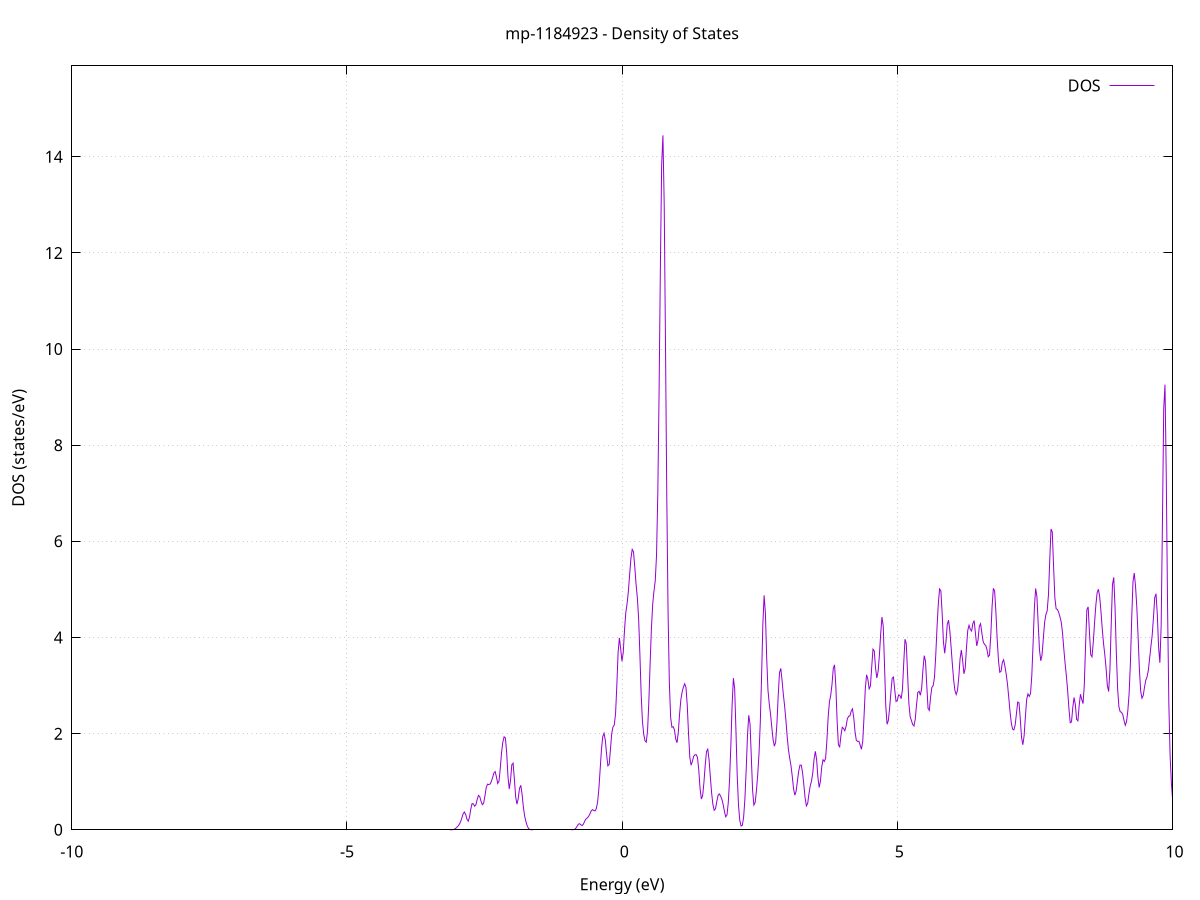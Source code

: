 set title 'mp-1184923 - Density of States'
set xlabel 'Energy (eV)'
set ylabel 'DOS (states/eV)'
set grid
set xrange [-10:10]
set yrange [0:15.890]
set xzeroaxis lt -1
set terminal png size 800,600
set output 'mp-1184923_dos_gnuplot.png'
plot '-' using 1:2 with lines title 'DOS'
-34.073300 0.000000
-34.050100 0.000000
-34.026800 0.000000
-34.003500 0.000000
-33.980300 0.000000
-33.957000 0.000000
-33.933700 0.000000
-33.910400 0.000000
-33.887200 0.000000
-33.863900 0.000000
-33.840600 0.000000
-33.817400 0.000000
-33.794100 0.000000
-33.770800 0.000000
-33.747500 0.000000
-33.724300 0.000000
-33.701000 0.000000
-33.677700 0.000000
-33.654500 0.000000
-33.631200 0.000000
-33.607900 0.000000
-33.584600 0.000000
-33.561400 0.000000
-33.538100 0.000000
-33.514800 0.000000
-33.491600 0.000000
-33.468300 0.000000
-33.445000 0.000000
-33.421700 0.000000
-33.398500 0.000000
-33.375200 0.000000
-33.351900 0.000000
-33.328700 0.000000
-33.305400 0.000000
-33.282100 0.000000
-33.258800 0.000000
-33.235600 0.000000
-33.212300 0.000000
-33.189000 0.000000
-33.165700 0.000000
-33.142500 0.000000
-33.119200 0.000000
-33.095900 0.000000
-33.072700 0.000000
-33.049400 0.000000
-33.026100 0.000000
-33.002800 0.000000
-32.979600 0.000000
-32.956300 0.000000
-32.933000 0.000000
-32.909800 0.000000
-32.886500 0.000000
-32.863200 0.000000
-32.839900 0.000000
-32.816700 0.000000
-32.793400 0.000000
-32.770100 0.000000
-32.746900 0.000000
-32.723600 0.000000
-32.700300 0.000000
-32.677000 0.000000
-32.653800 0.000000
-32.630500 0.000000
-32.607200 0.000000
-32.584000 0.000000
-32.560700 0.000000
-32.537400 0.000000
-32.514100 0.000000
-32.490900 0.000000
-32.467600 0.000000
-32.444300 0.000000
-32.421100 0.000000
-32.397800 0.000000
-32.374500 0.000000
-32.351200 0.000000
-32.328000 0.000000
-32.304700 0.000000
-32.281400 0.000000
-32.258100 0.000000
-32.234900 0.000000
-32.211600 0.000000
-32.188300 0.000000
-32.165100 0.000000
-32.141800 0.000000
-32.118500 0.000200
-32.095200 0.004000
-32.072000 0.048000
-32.048700 0.376000
-32.025400 1.935800
-32.002200 6.555700
-31.978900 14.638100
-31.955600 21.727000
-31.932300 22.174100
-31.909100 17.623600
-31.885800 14.193100
-31.862500 12.580100
-31.839300 9.540900
-31.816000 5.140500
-31.792700 1.855400
-31.769400 0.442200
-31.746200 0.069300
-31.722900 0.007100
-31.699600 0.000500
-31.676400 0.000000
-31.653100 0.000000
-31.629800 0.000000
-31.606500 0.000000
-31.583300 0.000000
-31.560000 0.000000
-31.536700 0.000000
-31.513500 0.000000
-31.490200 0.000000
-31.466900 0.000000
-31.443600 0.000000
-31.420400 0.000000
-31.397100 0.000000
-31.373800 0.000000
-31.350600 0.000000
-31.327300 0.000000
-31.304000 0.000000
-31.280700 0.000000
-31.257500 0.000000
-31.234200 0.000000
-31.210900 0.000000
-31.187600 0.000000
-31.164400 0.000000
-31.141100 0.000000
-31.117800 0.000000
-31.094600 0.000000
-31.071300 0.000100
-31.048000 0.002100
-31.024700 0.027200
-31.001500 0.232900
-30.978200 1.315000
-30.954900 4.912100
-30.931700 12.146600
-30.908400 19.895500
-30.885100 21.595500
-30.861800 15.567200
-30.838600 7.681200
-30.815300 3.661900
-30.792000 4.571700
-30.768800 8.330200
-30.745500 11.010100
-30.722200 9.649200
-30.698900 5.570400
-30.675700 2.116600
-30.652400 0.529000
-30.629100 0.086900
-30.605900 0.009400
-30.582600 0.000700
-30.559300 0.000000
-30.536000 0.000000
-30.512800 0.000000
-30.489500 0.000000
-30.466200 0.000000
-30.443000 0.000000
-30.419700 0.000000
-30.396400 0.000000
-30.373100 0.000000
-30.349900 0.000000
-30.326600 0.000000
-30.303300 0.000000
-30.280000 0.000000
-30.256800 0.000000
-30.233500 0.000000
-30.210200 0.000000
-30.187000 0.000000
-30.163700 0.000000
-30.140400 0.000000
-30.117100 0.000000
-30.093900 0.000000
-30.070600 0.000000
-30.047300 0.000000
-30.024100 0.000000
-30.000800 0.000000
-29.977500 0.000000
-29.954200 0.000000
-29.931000 0.000000
-29.907700 0.000000
-29.884400 0.000000
-29.861200 0.000000
-29.837900 0.000000
-29.814600 0.000000
-29.791300 0.000000
-29.768100 0.000000
-29.744800 0.000000
-29.721500 0.000000
-29.698300 0.000000
-29.675000 0.000000
-29.651700 0.000000
-29.628400 0.000000
-29.605200 0.000000
-29.581900 0.000000
-29.558600 0.000000
-29.535400 0.000000
-29.512100 0.000000
-29.488800 0.000000
-29.465500 0.000000
-29.442300 0.000000
-29.419000 0.000000
-29.395700 0.000000
-29.372500 0.000000
-29.349200 0.000000
-29.325900 0.000000
-29.302600 0.000000
-29.279400 0.000000
-29.256100 0.000000
-29.232800 0.000000
-29.209500 0.000000
-29.186300 0.000000
-29.163000 0.000000
-29.139700 0.000000
-29.116500 0.000000
-29.093200 0.000000
-29.069900 0.000000
-29.046600 0.000000
-29.023400 0.000000
-29.000100 0.000000
-28.976800 0.000000
-28.953600 0.000000
-28.930300 0.000000
-28.907000 0.000000
-28.883700 0.000000
-28.860500 0.000000
-28.837200 0.000000
-28.813900 0.000000
-28.790700 0.000000
-28.767400 0.000000
-28.744100 0.000000
-28.720800 0.000000
-28.697600 0.000000
-28.674300 0.000000
-28.651000 0.000000
-28.627800 0.000000
-28.604500 0.000000
-28.581200 0.000000
-28.557900 0.000000
-28.534700 0.000000
-28.511400 0.000000
-28.488100 0.000000
-28.464900 0.000000
-28.441600 0.000000
-28.418300 0.000000
-28.395000 0.000000
-28.371800 0.000000
-28.348500 0.000000
-28.325200 0.000000
-28.301900 0.000000
-28.278700 0.000000
-28.255400 0.000000
-28.232100 0.000000
-28.208900 0.000000
-28.185600 0.000000
-28.162300 0.000000
-28.139000 0.000000
-28.115800 0.000000
-28.092500 0.000000
-28.069200 0.000000
-28.046000 0.000000
-28.022700 0.000000
-27.999400 0.000000
-27.976100 0.000000
-27.952900 0.000000
-27.929600 0.000000
-27.906300 0.000000
-27.883100 0.000000
-27.859800 0.000000
-27.836500 0.000000
-27.813200 0.000000
-27.790000 0.000000
-27.766700 0.000000
-27.743400 0.000000
-27.720200 0.000000
-27.696900 0.000000
-27.673600 0.000000
-27.650300 0.000000
-27.627100 0.000000
-27.603800 0.000000
-27.580500 0.000000
-27.557300 0.000000
-27.534000 0.000000
-27.510700 0.000000
-27.487400 0.000000
-27.464200 0.000000
-27.440900 0.000000
-27.417600 0.000000
-27.394400 0.000000
-27.371100 0.000000
-27.347800 0.000000
-27.324500 0.000000
-27.301300 0.000000
-27.278000 0.000000
-27.254700 0.000000
-27.231400 0.000000
-27.208200 0.000000
-27.184900 0.000000
-27.161600 0.000000
-27.138400 0.000000
-27.115100 0.000000
-27.091800 0.000000
-27.068500 0.000000
-27.045300 0.000000
-27.022000 0.000000
-26.998700 0.000000
-26.975500 0.000000
-26.952200 0.000000
-26.928900 0.000000
-26.905600 0.000000
-26.882400 0.000000
-26.859100 0.000000
-26.835800 0.000000
-26.812600 0.000000
-26.789300 0.000000
-26.766000 0.000000
-26.742700 0.000000
-26.719500 0.000000
-26.696200 0.000000
-26.672900 0.000000
-26.649700 0.000000
-26.626400 0.000000
-26.603100 0.000000
-26.579800 0.000000
-26.556600 0.000000
-26.533300 0.000000
-26.510000 0.000000
-26.486800 0.000000
-26.463500 0.000000
-26.440200 0.000000
-26.416900 0.000000
-26.393700 0.000000
-26.370400 0.000000
-26.347100 0.000000
-26.323800 0.000000
-26.300600 0.000000
-26.277300 0.000000
-26.254000 0.000000
-26.230800 0.000000
-26.207500 0.000000
-26.184200 0.000000
-26.160900 0.000000
-26.137700 0.000000
-26.114400 0.000000
-26.091100 0.000000
-26.067900 0.000000
-26.044600 0.000000
-26.021300 0.000000
-25.998000 0.000000
-25.974800 0.000000
-25.951500 0.000000
-25.928200 0.000000
-25.905000 0.000000
-25.881700 0.000000
-25.858400 0.000000
-25.835100 0.000000
-25.811900 0.000000
-25.788600 0.000000
-25.765300 0.000000
-25.742100 0.000000
-25.718800 0.000000
-25.695500 0.000000
-25.672200 0.000000
-25.649000 0.000000
-25.625700 0.000000
-25.602400 0.000000
-25.579200 0.000000
-25.555900 0.000000
-25.532600 0.000000
-25.509300 0.000000
-25.486100 0.000000
-25.462800 0.000000
-25.439500 0.000000
-25.416300 0.000000
-25.393000 0.000000
-25.369700 0.000000
-25.346400 0.000000
-25.323200 0.000000
-25.299900 0.000000
-25.276600 0.000000
-25.253300 0.000000
-25.230100 0.000000
-25.206800 0.000000
-25.183500 0.000000
-25.160300 0.000000
-25.137000 0.000000
-25.113700 0.000000
-25.090400 0.000000
-25.067200 0.000000
-25.043900 0.000000
-25.020600 0.000000
-24.997400 0.000000
-24.974100 0.000000
-24.950800 0.000000
-24.927500 0.000000
-24.904300 0.000000
-24.881000 0.000000
-24.857700 0.000000
-24.834500 0.000000
-24.811200 0.000000
-24.787900 0.000000
-24.764600 0.000000
-24.741400 0.000000
-24.718100 0.000000
-24.694800 0.000000
-24.671600 0.000000
-24.648300 0.000000
-24.625000 0.000000
-24.601700 0.000000
-24.578500 0.000000
-24.555200 0.000000
-24.531900 0.000000
-24.508700 0.000000
-24.485400 0.000000
-24.462100 0.000000
-24.438800 0.000000
-24.415600 0.000000
-24.392300 0.000000
-24.369000 0.000000
-24.345700 0.000000
-24.322500 0.000000
-24.299200 0.000000
-24.275900 0.000000
-24.252700 0.000000
-24.229400 0.000000
-24.206100 0.000000
-24.182800 0.000000
-24.159600 0.000000
-24.136300 0.000000
-24.113000 0.000000
-24.089800 0.000000
-24.066500 0.000000
-24.043200 0.000000
-24.019900 0.000000
-23.996700 0.000000
-23.973400 0.000000
-23.950100 0.000000
-23.926900 0.000000
-23.903600 0.000000
-23.880300 0.000000
-23.857000 0.000000
-23.833800 0.000000
-23.810500 0.000000
-23.787200 0.000000
-23.764000 0.000000
-23.740700 0.000000
-23.717400 0.000000
-23.694100 0.000000
-23.670900 0.000000
-23.647600 0.000000
-23.624300 0.000000
-23.601100 0.000000
-23.577800 0.000000
-23.554500 0.000000
-23.531200 0.000000
-23.508000 0.000000
-23.484700 0.000000
-23.461400 0.000000
-23.438200 0.000000
-23.414900 0.000000
-23.391600 0.000000
-23.368300 0.000000
-23.345100 0.000000
-23.321800 0.000000
-23.298500 0.000000
-23.275200 0.000000
-23.252000 0.000000
-23.228700 0.000000
-23.205400 0.000000
-23.182200 0.000000
-23.158900 0.000000
-23.135600 0.000000
-23.112300 0.000000
-23.089100 0.000000
-23.065800 0.000000
-23.042500 0.000000
-23.019300 0.000000
-22.996000 0.000000
-22.972700 0.000000
-22.949400 0.000000
-22.926200 0.000000
-22.902900 0.000000
-22.879600 0.000000
-22.856400 0.000000
-22.833100 0.000000
-22.809800 0.000000
-22.786500 0.000000
-22.763300 0.000000
-22.740000 0.000000
-22.716700 0.000000
-22.693500 0.000000
-22.670200 0.000000
-22.646900 0.000000
-22.623600 0.000000
-22.600400 0.000000
-22.577100 0.000000
-22.553800 0.000000
-22.530600 0.000000
-22.507300 0.000000
-22.484000 0.000000
-22.460700 0.000000
-22.437500 0.000000
-22.414200 0.000000
-22.390900 0.000000
-22.367600 0.000000
-22.344400 0.000000
-22.321100 0.000000
-22.297800 0.000000
-22.274600 0.000000
-22.251300 0.000000
-22.228000 0.000000
-22.204700 0.000000
-22.181500 0.000000
-22.158200 0.000000
-22.134900 0.000000
-22.111700 0.000000
-22.088400 0.000000
-22.065100 0.000000
-22.041800 0.000000
-22.018600 0.000000
-21.995300 0.000000
-21.972000 0.000000
-21.948800 0.000000
-21.925500 0.000000
-21.902200 0.000000
-21.878900 0.000000
-21.855700 0.000000
-21.832400 0.000000
-21.809100 0.000000
-21.785900 0.000000
-21.762600 0.000000
-21.739300 0.000000
-21.716000 0.000000
-21.692800 0.000000
-21.669500 0.000000
-21.646200 0.000000
-21.623000 0.000000
-21.599700 0.000000
-21.576400 0.000000
-21.553100 0.000000
-21.529900 0.000000
-21.506600 0.000000
-21.483300 0.000000
-21.460100 0.000000
-21.436800 0.000000
-21.413500 0.000000
-21.390200 0.000000
-21.367000 0.000000
-21.343700 0.000000
-21.320400 0.000000
-21.297100 0.000000
-21.273900 0.000000
-21.250600 0.000000
-21.227300 0.000000
-21.204100 0.000000
-21.180800 0.000000
-21.157500 0.000000
-21.134200 0.000000
-21.111000 0.000000
-21.087700 0.000000
-21.064400 0.000000
-21.041200 0.000000
-21.017900 0.000000
-20.994600 0.000000
-20.971300 0.000000
-20.948100 0.000000
-20.924800 0.000000
-20.901500 0.000000
-20.878300 0.000000
-20.855000 0.000000
-20.831700 0.000000
-20.808400 0.000000
-20.785200 0.000000
-20.761900 0.000000
-20.738600 0.000000
-20.715400 0.000000
-20.692100 0.000000
-20.668800 0.000000
-20.645500 0.000000
-20.622300 0.000000
-20.599000 0.000000
-20.575700 0.000000
-20.552500 0.000000
-20.529200 0.000000
-20.505900 0.000000
-20.482600 0.000000
-20.459400 0.000000
-20.436100 0.000000
-20.412800 0.000000
-20.389500 0.000000
-20.366300 0.000000
-20.343000 0.000000
-20.319700 0.000000
-20.296500 0.000000
-20.273200 0.000000
-20.249900 0.000000
-20.226600 0.000000
-20.203400 0.000000
-20.180100 0.000000
-20.156800 0.000000
-20.133600 0.000000
-20.110300 0.000000
-20.087000 0.000000
-20.063700 0.000000
-20.040500 0.000000
-20.017200 0.000000
-19.993900 0.000000
-19.970700 0.000000
-19.947400 0.000000
-19.924100 0.000000
-19.900800 0.000000
-19.877600 0.000000
-19.854300 0.000000
-19.831000 0.000000
-19.807800 0.000000
-19.784500 0.000000
-19.761200 0.000000
-19.737900 0.000000
-19.714700 0.000000
-19.691400 0.000000
-19.668100 0.000000
-19.644900 0.000000
-19.621600 0.000000
-19.598300 0.000000
-19.575000 0.000000
-19.551800 0.000000
-19.528500 0.000000
-19.505200 0.000000
-19.482000 0.000000
-19.458700 0.000000
-19.435400 0.000000
-19.412100 0.000000
-19.388900 0.000000
-19.365600 0.000000
-19.342300 0.000000
-19.319000 0.000000
-19.295800 0.000000
-19.272500 0.000000
-19.249200 0.000000
-19.226000 0.000000
-19.202700 0.000000
-19.179400 0.000000
-19.156100 0.000000
-19.132900 0.000000
-19.109600 0.000000
-19.086300 0.000000
-19.063100 0.000000
-19.039800 0.000000
-19.016500 0.000000
-18.993200 0.000000
-18.970000 0.000000
-18.946700 0.000000
-18.923400 0.000000
-18.900200 0.000000
-18.876900 0.000000
-18.853600 0.000000
-18.830300 0.000000
-18.807100 0.000000
-18.783800 0.000000
-18.760500 0.000000
-18.737300 0.000000
-18.714000 0.000000
-18.690700 0.000000
-18.667400 0.000000
-18.644200 0.000000
-18.620900 0.000000
-18.597600 0.000000
-18.574400 0.000000
-18.551100 0.000000
-18.527800 0.000000
-18.504500 0.000000
-18.481300 0.000000
-18.458000 0.000000
-18.434700 0.000000
-18.411400 0.000000
-18.388200 0.000000
-18.364900 0.000000
-18.341600 0.000000
-18.318400 0.000000
-18.295100 0.000000
-18.271800 0.000000
-18.248500 0.000000
-18.225300 0.000000
-18.202000 0.000000
-18.178700 0.000000
-18.155500 0.000000
-18.132200 0.000000
-18.108900 0.000000
-18.085600 0.000000
-18.062400 0.000000
-18.039100 0.000000
-18.015800 0.000000
-17.992600 0.000000
-17.969300 0.000000
-17.946000 0.000000
-17.922700 0.000000
-17.899500 0.000000
-17.876200 0.000000
-17.852900 0.000000
-17.829700 0.000000
-17.806400 0.000000
-17.783100 0.000000
-17.759800 0.000000
-17.736600 0.000000
-17.713300 0.000000
-17.690000 0.000000
-17.666800 0.000000
-17.643500 0.000000
-17.620200 0.000000
-17.596900 0.000000
-17.573700 0.000000
-17.550400 0.000000
-17.527100 0.000000
-17.503900 0.000000
-17.480600 0.000000
-17.457300 0.000000
-17.434000 0.000000
-17.410800 0.000000
-17.387500 0.000000
-17.364200 0.000000
-17.340900 0.000000
-17.317700 0.000000
-17.294400 0.000000
-17.271100 0.000000
-17.247900 0.000000
-17.224600 0.000000
-17.201300 0.000000
-17.178000 0.000000
-17.154800 0.000000
-17.131500 0.000000
-17.108200 0.000000
-17.085000 0.000000
-17.061700 0.000000
-17.038400 0.000000
-17.015100 0.000000
-16.991900 0.000000
-16.968600 0.000000
-16.945300 0.000000
-16.922100 0.000000
-16.898800 0.000000
-16.875500 0.000000
-16.852200 0.000000
-16.829000 0.000000
-16.805700 0.000000
-16.782400 0.000000
-16.759200 0.000000
-16.735900 0.000000
-16.712600 0.000000
-16.689300 0.000000
-16.666100 0.000000
-16.642800 0.000000
-16.619500 0.000000
-16.596300 0.000000
-16.573000 0.000000
-16.549700 0.000000
-16.526400 0.000000
-16.503200 0.000000
-16.479900 0.000000
-16.456600 0.000000
-16.433300 0.000000
-16.410100 0.000000
-16.386800 0.000000
-16.363500 0.000000
-16.340300 0.000000
-16.317000 0.000000
-16.293700 0.000000
-16.270400 0.000000
-16.247200 0.000000
-16.223900 0.000000
-16.200600 0.000000
-16.177400 0.000000
-16.154100 0.000000
-16.130800 0.000000
-16.107500 0.000000
-16.084300 0.000000
-16.061000 0.000000
-16.037700 0.000000
-16.014500 0.000000
-15.991200 0.000000
-15.967900 0.000000
-15.944600 0.000000
-15.921400 0.000000
-15.898100 0.000000
-15.874800 0.000000
-15.851600 0.000000
-15.828300 0.000000
-15.805000 0.000000
-15.781700 0.000000
-15.758500 0.000000
-15.735200 0.000000
-15.711900 0.000000
-15.688700 0.000000
-15.665400 0.000000
-15.642100 0.000000
-15.618800 0.000000
-15.595600 0.000000
-15.572300 0.000000
-15.549000 0.000000
-15.525800 0.000000
-15.502500 0.000000
-15.479200 0.000000
-15.455900 0.000000
-15.432700 0.000000
-15.409400 0.000000
-15.386100 0.000000
-15.362800 0.000000
-15.339600 0.000000
-15.316300 0.000000
-15.293000 0.000000
-15.269800 0.000000
-15.246500 0.000000
-15.223200 0.000000
-15.199900 0.000000
-15.176700 0.000000
-15.153400 0.000000
-15.130100 0.000000
-15.106900 0.000000
-15.083600 0.000000
-15.060300 0.000000
-15.037000 0.000000
-15.013800 0.000000
-14.990500 0.000000
-14.967200 0.000000
-14.944000 0.000000
-14.920700 0.000000
-14.897400 0.000000
-14.874100 0.000000
-14.850900 0.000000
-14.827600 0.000000
-14.804300 0.000000
-14.781100 0.000000
-14.757800 0.000000
-14.734500 0.000000
-14.711200 0.000000
-14.688000 0.000700
-14.664700 0.008400
-14.641400 0.073400
-14.618200 0.439500
-14.594900 1.822500
-14.571600 5.303900
-14.548300 11.053000
-14.525100 17.128300
-14.501800 21.343900
-14.478500 24.626900
-14.455200 29.986900
-14.432000 37.102900
-14.408700 40.334000
-14.385400 35.106600
-14.362200 25.072300
-14.338900 18.636500
-14.315600 19.490600
-14.292300 24.425000
-14.269100 27.416800
-14.245800 23.839800
-14.222500 14.880100
-14.199300 6.389900
-14.176000 1.847500
-14.152700 0.356000
-14.129400 0.045500
-14.106200 0.003800
-14.082900 0.000200
-14.059600 0.000000
-14.036400 0.000000
-14.013100 0.000000
-13.989800 0.000000
-13.966500 0.000000
-13.943300 0.000000
-13.920000 0.000000
-13.896700 0.000000
-13.873500 0.000000
-13.850200 0.000000
-13.826900 0.000000
-13.803600 0.000000
-13.780400 0.000000
-13.757100 0.000000
-13.733800 0.000000
-13.710600 0.000000
-13.687300 0.000000
-13.664000 0.000000
-13.640700 0.000000
-13.617500 0.000000
-13.594200 0.000000
-13.570900 0.000000
-13.547700 0.000000
-13.524400 0.000000
-13.501100 0.000000
-13.477800 0.000000
-13.454600 0.000000
-13.431300 0.000000
-13.408000 0.000000
-13.384700 0.000000
-13.361500 0.000000
-13.338200 0.000000
-13.314900 0.000000
-13.291700 0.000000
-13.268400 0.000000
-13.245100 0.000000
-13.221800 0.000000
-13.198600 0.000000
-13.175300 0.000000
-13.152000 0.000000
-13.128800 0.000000
-13.105500 0.000000
-13.082200 0.000000
-13.058900 0.000000
-13.035700 0.000000
-13.012400 0.000000
-12.989100 0.000000
-12.965900 0.000000
-12.942600 0.000000
-12.919300 0.000000
-12.896000 0.000000
-12.872800 0.000000
-12.849500 0.000000
-12.826200 0.000000
-12.803000 0.000000
-12.779700 0.000000
-12.756400 0.000000
-12.733100 0.000000
-12.709900 0.000000
-12.686600 0.000000
-12.663300 0.000000
-12.640100 0.000000
-12.616800 0.000000
-12.593500 0.000000
-12.570200 0.000000
-12.547000 0.000000
-12.523700 0.000000
-12.500400 0.000000
-12.477100 0.000000
-12.453900 0.000000
-12.430600 0.000000
-12.407300 0.000000
-12.384100 0.000000
-12.360800 0.000000
-12.337500 0.000000
-12.314200 0.000000
-12.291000 0.000000
-12.267700 0.000000
-12.244400 0.000000
-12.221200 0.000000
-12.197900 0.000000
-12.174600 0.000000
-12.151300 0.000000
-12.128100 0.000000
-12.104800 0.000000
-12.081500 0.000000
-12.058300 0.000000
-12.035000 0.000000
-12.011700 0.000000
-11.988400 0.000000
-11.965200 0.000000
-11.941900 0.000000
-11.918600 0.000000
-11.895400 0.000000
-11.872100 0.000000
-11.848800 0.000000
-11.825500 0.000000
-11.802300 0.000000
-11.779000 0.000000
-11.755700 0.000000
-11.732500 0.000000
-11.709200 0.000000
-11.685900 0.000000
-11.662600 0.000000
-11.639400 0.000000
-11.616100 0.000000
-11.592800 0.000000
-11.569600 0.000000
-11.546300 0.000000
-11.523000 0.000000
-11.499700 0.000000
-11.476500 0.000000
-11.453200 0.000000
-11.429900 0.000000
-11.406600 0.000000
-11.383400 0.000000
-11.360100 0.000000
-11.336800 0.000000
-11.313600 0.000000
-11.290300 0.000000
-11.267000 0.000000
-11.243700 0.000000
-11.220500 0.000000
-11.197200 0.000000
-11.173900 0.000000
-11.150700 0.000000
-11.127400 0.000000
-11.104100 0.000000
-11.080800 0.000000
-11.057600 0.000000
-11.034300 0.000000
-11.011000 0.000000
-10.987800 0.000000
-10.964500 0.000000
-10.941200 0.000000
-10.917900 0.000000
-10.894700 0.000000
-10.871400 0.000000
-10.848100 0.000000
-10.824900 0.000000
-10.801600 0.000000
-10.778300 0.000000
-10.755000 0.000000
-10.731800 0.000000
-10.708500 0.000000
-10.685200 0.000000
-10.662000 0.000000
-10.638700 0.000000
-10.615400 0.000000
-10.592100 0.000000
-10.568900 0.000000
-10.545600 0.000000
-10.522300 0.000000
-10.499000 0.000000
-10.475800 0.000000
-10.452500 0.000000
-10.429200 0.000000
-10.406000 0.000000
-10.382700 0.000000
-10.359400 0.000000
-10.336100 0.000000
-10.312900 0.000000
-10.289600 0.000000
-10.266300 0.000000
-10.243100 0.000000
-10.219800 0.000000
-10.196500 0.000000
-10.173200 0.000000
-10.150000 0.000000
-10.126700 0.000000
-10.103400 0.000000
-10.080200 0.000000
-10.056900 0.000000
-10.033600 0.000000
-10.010300 0.000000
-9.987100 0.000000
-9.963800 0.000000
-9.940500 0.000000
-9.917300 0.000000
-9.894000 0.000000
-9.870700 0.000000
-9.847400 0.000000
-9.824200 0.000000
-9.800900 0.000000
-9.777600 0.000000
-9.754400 0.000000
-9.731100 0.000000
-9.707800 0.000000
-9.684500 0.000000
-9.661300 0.000000
-9.638000 0.000000
-9.614700 0.000000
-9.591500 0.000000
-9.568200 0.000000
-9.544900 0.000000
-9.521600 0.000000
-9.498400 0.000000
-9.475100 0.000000
-9.451800 0.000000
-9.428500 0.000000
-9.405300 0.000000
-9.382000 0.000000
-9.358700 0.000000
-9.335500 0.000000
-9.312200 0.000000
-9.288900 0.000000
-9.265600 0.000000
-9.242400 0.000000
-9.219100 0.000000
-9.195800 0.000000
-9.172600 0.000000
-9.149300 0.000000
-9.126000 0.000000
-9.102700 0.000000
-9.079500 0.000000
-9.056200 0.000000
-9.032900 0.000000
-9.009700 0.000000
-8.986400 0.000000
-8.963100 0.000000
-8.939800 0.000000
-8.916600 0.000000
-8.893300 0.000000
-8.870000 0.000000
-8.846800 0.000000
-8.823500 0.000000
-8.800200 0.000000
-8.776900 0.000000
-8.753700 0.000000
-8.730400 0.000000
-8.707100 0.000000
-8.683900 0.000000
-8.660600 0.000000
-8.637300 0.000000
-8.614000 0.000000
-8.590800 0.000000
-8.567500 0.000000
-8.544200 0.000000
-8.520900 0.000000
-8.497700 0.000000
-8.474400 0.000000
-8.451100 0.000000
-8.427900 0.000000
-8.404600 0.000000
-8.381300 0.000000
-8.358000 0.000000
-8.334800 0.000000
-8.311500 0.000000
-8.288200 0.000000
-8.265000 0.000000
-8.241700 0.000000
-8.218400 0.000000
-8.195100 0.000000
-8.171900 0.000000
-8.148600 0.000000
-8.125300 0.000000
-8.102100 0.000000
-8.078800 0.000000
-8.055500 0.000000
-8.032200 0.000000
-8.009000 0.000000
-7.985700 0.000000
-7.962400 0.000000
-7.939200 0.000000
-7.915900 0.000000
-7.892600 0.000000
-7.869300 0.000000
-7.846100 0.000000
-7.822800 0.000000
-7.799500 0.000000
-7.776300 0.000000
-7.753000 0.000000
-7.729700 0.000000
-7.706400 0.000000
-7.683200 0.000000
-7.659900 0.000000
-7.636600 0.000000
-7.613400 0.000000
-7.590100 0.000000
-7.566800 0.000000
-7.543500 0.000000
-7.520300 0.000000
-7.497000 0.000000
-7.473700 0.000000
-7.450400 0.000000
-7.427200 0.000000
-7.403900 0.000000
-7.380600 0.000000
-7.357400 0.000000
-7.334100 0.000000
-7.310800 0.000000
-7.287500 0.000000
-7.264300 0.000000
-7.241000 0.000000
-7.217700 0.000000
-7.194500 0.000000
-7.171200 0.000000
-7.147900 0.000000
-7.124600 0.000000
-7.101400 0.000000
-7.078100 0.000000
-7.054800 0.000000
-7.031600 0.000000
-7.008300 0.000000
-6.985000 0.000000
-6.961700 0.000000
-6.938500 0.000000
-6.915200 0.000000
-6.891900 0.000000
-6.868700 0.000000
-6.845400 0.000000
-6.822100 0.000000
-6.798800 0.000000
-6.775600 0.000000
-6.752300 0.000000
-6.729000 0.000000
-6.705800 0.000000
-6.682500 0.000000
-6.659200 0.000000
-6.635900 0.000000
-6.612700 0.000000
-6.589400 0.000000
-6.566100 0.000000
-6.542800 0.000000
-6.519600 0.000000
-6.496300 0.000000
-6.473000 0.000000
-6.449800 0.000000
-6.426500 0.000000
-6.403200 0.000000
-6.379900 0.000000
-6.356700 0.000000
-6.333400 0.000000
-6.310100 0.000000
-6.286900 0.000000
-6.263600 0.000000
-6.240300 0.000000
-6.217000 0.000000
-6.193800 0.000000
-6.170500 0.000000
-6.147200 0.000000
-6.124000 0.000000
-6.100700 0.000000
-6.077400 0.000000
-6.054100 0.000000
-6.030900 0.000000
-6.007600 0.000000
-5.984300 0.000000
-5.961100 0.000000
-5.937800 0.000000
-5.914500 0.000000
-5.891200 0.000000
-5.868000 0.000000
-5.844700 0.000000
-5.821400 0.000000
-5.798200 0.000000
-5.774900 0.000000
-5.751600 0.000000
-5.728300 0.000000
-5.705100 0.000000
-5.681800 0.000000
-5.658500 0.000000
-5.635300 0.000000
-5.612000 0.000000
-5.588700 0.000000
-5.565400 0.000000
-5.542200 0.000000
-5.518900 0.000000
-5.495600 0.000000
-5.472300 0.000000
-5.449100 0.000000
-5.425800 0.000000
-5.402500 0.000000
-5.379300 0.000000
-5.356000 0.000000
-5.332700 0.000000
-5.309400 0.000000
-5.286200 0.000000
-5.262900 0.000000
-5.239600 0.000000
-5.216400 0.000000
-5.193100 0.000000
-5.169800 0.000000
-5.146500 0.000000
-5.123300 0.000000
-5.100000 0.000000
-5.076700 0.000000
-5.053500 0.000000
-5.030200 0.000000
-5.006900 0.000000
-4.983600 0.000000
-4.960400 0.000000
-4.937100 0.000000
-4.913800 0.000000
-4.890600 0.000000
-4.867300 0.000000
-4.844000 0.000000
-4.820700 0.000000
-4.797500 0.000000
-4.774200 0.000000
-4.750900 0.000000
-4.727700 0.000000
-4.704400 0.000000
-4.681100 0.000000
-4.657800 0.000000
-4.634600 0.000000
-4.611300 0.000000
-4.588000 0.000000
-4.564700 0.000000
-4.541500 0.000000
-4.518200 0.000000
-4.494900 0.000000
-4.471700 0.000000
-4.448400 0.000000
-4.425100 0.000000
-4.401800 0.000000
-4.378600 0.000000
-4.355300 0.000000
-4.332000 0.000000
-4.308800 0.000000
-4.285500 0.000000
-4.262200 0.000000
-4.238900 0.000000
-4.215700 0.000000
-4.192400 0.000000
-4.169100 0.000000
-4.145900 0.000000
-4.122600 0.000000
-4.099300 0.000000
-4.076000 0.000000
-4.052800 0.000000
-4.029500 0.000000
-4.006200 0.000000
-3.983000 0.000000
-3.959700 0.000000
-3.936400 0.000000
-3.913100 0.000000
-3.889900 0.000000
-3.866600 0.000000
-3.843300 0.000000
-3.820100 0.000000
-3.796800 0.000000
-3.773500 0.000000
-3.750200 0.000000
-3.727000 0.000000
-3.703700 0.000000
-3.680400 0.000000
-3.657200 0.000000
-3.633900 0.000000
-3.610600 0.000000
-3.587300 0.000000
-3.564100 0.000000
-3.540800 0.000000
-3.517500 0.000000
-3.494200 0.000000
-3.471000 0.000000
-3.447700 0.000000
-3.424400 0.000000
-3.401200 0.000000
-3.377900 0.000000
-3.354600 0.000000
-3.331300 0.000000
-3.308100 0.000000
-3.284800 0.000000
-3.261500 0.000000
-3.238300 0.000000
-3.215000 0.000000
-3.191700 0.000000
-3.168400 0.000000
-3.145200 0.000000
-3.121900 0.000100
-3.098600 0.000500
-3.075400 0.002700
-3.052100 0.010300
-3.028800 0.026800
-3.005500 0.050300
-2.982300 0.077000
-2.959000 0.111700
-2.935700 0.165800
-2.912500 0.245900
-2.889200 0.333100
-2.865900 0.370300
-2.842600 0.316900
-2.819400 0.218300
-2.796100 0.179600
-2.772800 0.267000
-2.749600 0.432800
-2.726300 0.545900
-2.703000 0.538100
-2.679700 0.490700
-2.656500 0.522100
-2.633200 0.634900
-2.609900 0.716400
-2.586600 0.686500
-2.563400 0.590800
-2.540100 0.522800
-2.516800 0.552900
-2.493600 0.700400
-2.470300 0.873400
-2.447000 0.949100
-2.423700 0.940800
-2.400500 0.949000
-2.377200 1.003600
-2.353900 1.085300
-2.330700 1.180700
-2.307400 1.210300
-2.284100 1.098400
-2.260800 0.963000
-2.237600 1.010600
-2.214300 1.281000
-2.191000 1.608400
-2.167800 1.824800
-2.144500 1.933400
-2.121200 1.909600
-2.097900 1.599300
-2.074700 1.105700
-2.051400 0.847400
-2.028100 1.027700
-2.004900 1.352500
-1.981600 1.385700
-1.958300 1.060500
-1.935000 0.683700
-1.911800 0.533100
-1.888500 0.645600
-1.865200 0.859300
-1.842000 0.925500
-1.818700 0.746100
-1.795400 0.480900
-1.772100 0.291100
-1.748900 0.172200
-1.725600 0.084400
-1.702300 0.029700
-1.679100 0.007000
-1.655800 0.001100
-1.632500 0.000100
-1.609200 0.000000
-1.586000 0.000000
-1.562700 0.000000
-1.539400 0.000000
-1.516100 0.000000
-1.492900 0.000000
-1.469600 0.000000
-1.446300 0.000000
-1.423100 0.000000
-1.399800 0.000000
-1.376500 0.000000
-1.353200 0.000000
-1.330000 0.000000
-1.306700 0.000000
-1.283400 0.000000
-1.260200 0.000000
-1.236900 0.000000
-1.213600 0.000000
-1.190300 0.000000
-1.167100 0.000000
-1.143800 0.000000
-1.120500 0.000000
-1.097300 0.000000
-1.074000 0.000000
-1.050700 0.000000
-1.027400 0.000000
-1.004200 0.000000
-0.980900 0.000000
-0.957600 0.000000
-0.934400 0.000000
-0.911100 0.000200
-0.887800 0.001800
-0.864500 0.009100
-0.841300 0.031600
-0.818000 0.073800
-0.794700 0.116600
-0.771500 0.125800
-0.748200 0.101000
-0.724900 0.088000
-0.701600 0.123200
-0.678400 0.184300
-0.655100 0.226200
-0.631800 0.247900
-0.608500 0.279300
-0.585300 0.331800
-0.562000 0.391400
-0.538700 0.419500
-0.515500 0.402100
-0.492200 0.391900
-0.468900 0.441100
-0.445600 0.579400
-0.422400 0.856900
-0.399100 1.265700
-0.375800 1.670800
-0.352600 1.936700
-0.329300 2.007500
-0.306000 1.864400
-0.282700 1.573100
-0.259500 1.330200
-0.236200 1.357000
-0.212900 1.665300
-0.189700 1.998200
-0.166400 2.139300
-0.143100 2.179300
-0.119800 2.413700
-0.096600 3.001100
-0.073300 3.691400
-0.050000 3.991300
-0.026800 3.764200
-0.003500 3.503400
0.019800 3.686600
0.043100 4.158500
0.066300 4.512800
0.089600 4.704700
0.112900 4.953100
0.136100 5.309900
0.159400 5.641800
0.182700 5.832500
0.206000 5.783100
0.229200 5.476500
0.252500 5.112200
0.275800 4.829500
0.299000 4.408400
0.322300 3.654800
0.345600 2.816400
0.368900 2.252300
0.392100 1.987500
0.415400 1.849800
0.438700 1.823200
0.462000 2.068300
0.485200 2.668400
0.508500 3.464900
0.531800 4.188200
0.555000 4.687800
0.578300 4.967100
0.601600 5.181200
0.624900 5.714800
0.648100 6.999400
0.671400 9.125900
0.694700 11.688200
0.717900 13.823100
0.741200 14.445300
0.764500 13.001900
0.787800 10.079300
0.811000 6.940200
0.834300 4.531900
0.857600 3.061700
0.880800 2.341600
0.904100 2.133400
0.927400 2.143500
0.950700 2.077800
0.973900 1.886600
0.997200 1.810100
1.020500 2.030100
1.043700 2.411100
1.067000 2.707800
1.090300 2.867000
1.113600 2.970500
1.136800 3.037100
1.160100 2.958300
1.183400 2.583600
1.206600 1.988900
1.229900 1.503200
1.253200 1.342800
1.276500 1.422600
1.299700 1.528800
1.323000 1.560100
1.346300 1.562300
1.369600 1.500200
1.392800 1.234500
1.416100 0.853200
1.439400 0.639900
1.462600 0.710500
1.485900 0.984000
1.509200 1.340500
1.532500 1.626500
1.555700 1.677100
1.579000 1.458000
1.602300 1.102400
1.625500 0.768500
1.648800 0.527700
1.672100 0.406200
1.695400 0.434300
1.718600 0.578300
1.741900 0.713000
1.765200 0.746200
1.788400 0.703900
1.811700 0.635900
1.835000 0.530000
1.858300 0.382400
1.881500 0.270100
1.904800 0.308700
1.928100 0.560400
1.951300 1.029100
1.974600 1.736100
1.997900 2.592900
2.021200 3.154700
2.044400 2.938100
2.067700 2.065700
2.091000 1.128000
2.114200 0.506100
2.137500 0.196200
2.160800 0.078500
2.184100 0.093700
2.207300 0.261900
2.230600 0.642900
2.253900 1.251500
2.277100 1.949300
2.300400 2.382300
2.323700 2.202400
2.347000 1.511200
2.370200 0.824400
2.393500 0.514400
2.416800 0.568100
2.440100 0.811800
2.463300 1.143900
2.486600 1.581100
2.509900 2.219800
2.533100 3.166000
2.556400 4.262900
2.579700 4.875500
2.603000 4.505500
2.626200 3.581100
2.649500 2.904300
2.672800 2.624400
2.696000 2.409700
2.719300 2.130400
2.742600 1.877600
2.765900 1.738500
2.789100 1.822800
2.812400 2.209800
2.835700 2.788900
2.858900 3.264200
2.882200 3.357200
2.905500 3.109600
2.928800 2.816000
2.952000 2.576800
2.975300 2.282400
2.998600 1.940200
3.021800 1.664000
3.045100 1.485700
3.068400 1.327500
3.091700 1.104600
3.114900 0.849900
3.138200 0.719100
3.161500 0.803000
3.184700 1.012700
3.208000 1.218200
3.231300 1.346600
3.254600 1.342400
3.277800 1.192500
3.301100 0.939900
3.324400 0.662900
3.347700 0.496500
3.370900 0.546900
3.394200 0.746800
3.417500 0.914300
3.440700 1.011200
3.464000 1.185600
3.487300 1.469300
3.510600 1.631200
3.533800 1.459500
3.557100 1.087000
3.580400 0.879000
3.603600 1.016600
3.626900 1.310900
3.650200 1.456700
3.673500 1.421100
3.696700 1.484500
3.720000 1.850600
3.743300 2.344800
3.766500 2.658400
3.789800 2.798300
3.813100 3.023200
3.836400 3.355200
3.859600 3.431100
3.882900 2.983300
3.906200 2.262200
3.929400 1.764400
3.952700 1.725300
3.976000 1.963300
3.999300 2.132000
4.022500 2.108300
4.045800 2.059700
4.069100 2.153500
4.092300 2.309500
4.115600 2.360400
4.138900 2.369900
4.162200 2.468300
4.185400 2.515400
4.208700 2.328600
4.232000 2.034000
4.255200 1.860200
4.278500 1.838400
4.301800 1.842700
4.325100 1.760800
4.348300 1.674300
4.371600 1.839100
4.394900 2.348900
4.418200 2.934100
4.441400 3.223900
4.464700 3.131700
4.488000 2.932300
4.511200 2.991600
4.534500 3.383900
4.557800 3.757000
4.581100 3.721400
4.604300 3.369800
4.627600 3.156800
4.650900 3.291100
4.674100 3.629800
4.697400 4.069900
4.720700 4.425700
4.744000 4.241800
4.767200 3.427500
4.790500 2.566800
4.813800 2.194100
4.837000 2.274800
4.860300 2.534600
4.883600 2.861900
4.906900 3.155600
4.930100 3.177300
4.953400 2.906000
4.976700 2.669000
4.999900 2.689400
5.023200 2.807500
5.046500 2.794800
5.069800 2.726000
5.093000 2.913000
5.116300 3.465000
5.139600 3.963100
5.162800 3.872200
5.186100 3.250400
5.209400 2.638800
5.232700 2.358100
5.255900 2.272000
5.279200 2.190000
5.302500 2.160000
5.325800 2.299600
5.349000 2.597200
5.372300 2.858500
5.395600 2.880800
5.418800 2.798800
5.442100 2.942500
5.465400 3.328000
5.488700 3.621500
5.511900 3.506200
5.535200 2.999200
5.558500 2.523000
5.581700 2.483300
5.605000 2.767300
5.628300 2.965300
5.651600 2.998100
5.674800 3.167200
5.698100 3.629800
5.721400 4.206500
5.744600 4.700000
5.767900 5.009300
5.791200 4.972200
5.814500 4.505100
5.837700 3.908800
5.861000 3.671600
5.884300 3.913700
5.907500 4.273600
5.930800 4.359900
5.954100 4.138400
5.977400 3.796000
6.000600 3.435700
6.023900 3.111100
6.047200 2.894100
6.070400 2.814200
6.093700 2.899800
6.117000 3.179300
6.140300 3.559000
6.163500 3.739400
6.186800 3.524200
6.210100 3.243800
6.233300 3.354900
6.256600 3.784500
6.279900 4.147800
6.303200 4.253800
6.326400 4.168200
6.349700 4.134900
6.373000 4.290800
6.396300 4.350100
6.419500 4.084100
6.442800 3.825500
6.466100 3.939600
6.489300 4.231000
6.512600 4.287200
6.535900 4.092700
6.559200 3.916900
6.582400 3.858000
6.605700 3.835900
6.629000 3.750100
6.652200 3.599800
6.675500 3.633700
6.698800 4.059100
6.722100 4.652900
6.745300 5.022800
6.768600 4.963000
6.791900 4.513400
6.815100 3.949900
6.838400 3.516300
6.861700 3.276000
6.885000 3.295900
6.908200 3.483100
6.931500 3.536100
6.954800 3.403900
6.978000 3.239200
7.001300 3.035500
7.024600 2.754900
7.047900 2.458800
7.071100 2.221100
7.094400 2.093100
7.117700 2.078000
7.140900 2.177800
7.164200 2.413600
7.187500 2.656500
7.210800 2.642800
7.234000 2.309800
7.257300 1.918300
7.280600 1.768500
7.303900 1.954200
7.327100 2.354200
7.350400 2.711700
7.373700 2.826300
7.396900 2.774600
7.420200 2.835900
7.443500 3.206400
7.466800 3.870700
7.490000 4.606400
7.513300 5.019100
7.536600 4.849800
7.559800 4.283400
7.583100 3.742500
7.606400 3.515100
7.629700 3.638100
7.652900 3.976800
7.676200 4.315800
7.699500 4.477500
7.722700 4.551800
7.746000 4.881600
7.769300 5.604000
7.792600 6.255900
7.815800 6.194300
7.839100 5.485000
7.862400 4.826200
7.885600 4.597900
7.908900 4.582200
7.932200 4.520400
7.955500 4.426000
7.978700 4.320300
8.002000 4.092900
8.025300 3.760400
8.048500 3.462800
8.071800 3.201700
8.095100 2.890500
8.118400 2.518200
8.141600 2.226400
8.164900 2.243600
8.188200 2.542800
8.211400 2.752200
8.234700 2.603500
8.258000 2.295000
8.281300 2.266200
8.304500 2.586900
8.327800 2.819200
8.351100 2.710100
8.374400 2.623500
8.397600 3.017500
8.420900 3.853500
8.444200 4.580400
8.467400 4.636600
8.490700 4.114700
8.514000 3.642100
8.537300 3.597400
8.560500 3.894700
8.583800 4.305100
8.607100 4.670400
8.630300 4.927300
8.653600 5.003500
8.676900 4.849800
8.700200 4.540400
8.723400 4.183500
8.746700 3.876300
8.770000 3.644900
8.793200 3.360400
8.816500 2.999900
8.839800 2.875100
8.863100 3.328100
8.886300 4.265000
8.909600 5.106200
8.932900 5.248800
8.956100 4.620300
8.979400 3.684900
9.002700 2.936700
9.026000 2.559500
9.049200 2.455800
9.072500 2.445100
9.095800 2.399700
9.119000 2.273700
9.142300 2.174100
9.165600 2.251300
9.188900 2.483400
9.212100 2.840600
9.235400 3.474000
9.258700 4.393500
9.282000 5.160600
9.305200 5.341000
9.328500 5.064900
9.351800 4.623000
9.375000 4.018700
9.398300 3.344800
9.421600 2.889200
9.444900 2.736700
9.468100 2.793100
9.491400 2.965300
9.514700 3.111900
9.537900 3.183000
9.561200 3.318100
9.584500 3.569100
9.607800 3.811900
9.631000 4.045300
9.654300 4.418500
9.677600 4.832500
9.700800 4.908700
9.724100 4.473400
9.747400 3.797900
9.770700 3.473300
9.793900 4.236800
9.817200 6.384700
9.840500 8.756100
9.863700 9.259100
9.887000 7.353200
9.910300 4.637000
9.933600 2.624600
9.956800 1.534200
9.980100 0.963800
10.003400 0.610000
10.026600 0.383900
10.049900 0.250500
10.073200 0.172100
10.096500 0.142300
10.119700 0.156900
10.143000 0.190600
10.166300 0.205700
10.189500 0.171300
10.212800 0.101100
10.236100 0.040400
10.259400 0.010800
10.282600 0.001900
10.305900 0.000200
10.329200 0.000000
10.352500 0.000000
10.375700 0.000000
10.399000 0.000000
10.422300 0.000000
10.445500 0.000000
10.468800 0.000000
10.492100 0.000000
10.515400 0.000000
10.538600 0.000000
10.561900 0.000000
10.585200 0.000000
10.608400 0.000000
10.631700 0.000000
10.655000 0.000000
10.678300 0.000000
10.701500 0.000000
10.724800 0.000000
10.748100 0.000000
10.771300 0.000000
10.794600 0.000000
10.817900 0.000000
10.841200 0.000000
10.864400 0.000000
10.887700 0.000000
10.911000 0.000000
10.934200 0.000000
10.957500 0.000000
10.980800 0.000000
11.004100 0.000000
11.027300 0.000000
11.050600 0.000000
11.073900 0.000000
11.097100 0.000000
11.120400 0.000000
11.143700 0.000000
11.167000 0.000000
11.190200 0.000000
11.213500 0.000000
11.236800 0.000000
11.260100 0.000000
11.283300 0.000000
11.306600 0.000000
11.329900 0.000000
11.353100 0.000000
11.376400 0.000000
11.399700 0.000000
11.423000 0.000000
11.446200 0.000000
11.469500 0.000000
11.492800 0.000000
11.516000 0.000000
11.539300 0.000000
11.562600 0.000000
11.585900 0.000000
11.609100 0.000000
11.632400 0.000000
11.655700 0.000000
11.678900 0.000000
11.702200 0.000000
11.725500 0.000000
11.748800 0.000000
11.772000 0.000000
11.795300 0.000000
11.818600 0.000000
11.841800 0.000000
11.865100 0.000000
11.888400 0.000000
11.911700 0.000000
11.934900 0.000000
11.958200 0.000000
11.981500 0.000000
12.004700 0.000000
12.028000 0.000000
12.051300 0.000000
12.074600 0.000000
12.097800 0.000000
12.121100 0.000000
12.144400 0.000000
12.167600 0.000000
12.190900 0.000000
12.214200 0.000000
12.237500 0.000000
12.260700 0.000000
12.284000 0.000000
12.307300 0.000000
12.330600 0.000000
12.353800 0.000000
12.377100 0.000000
12.400400 0.000000
12.423600 0.000000
12.446900 0.000000
12.470200 0.000000
e
